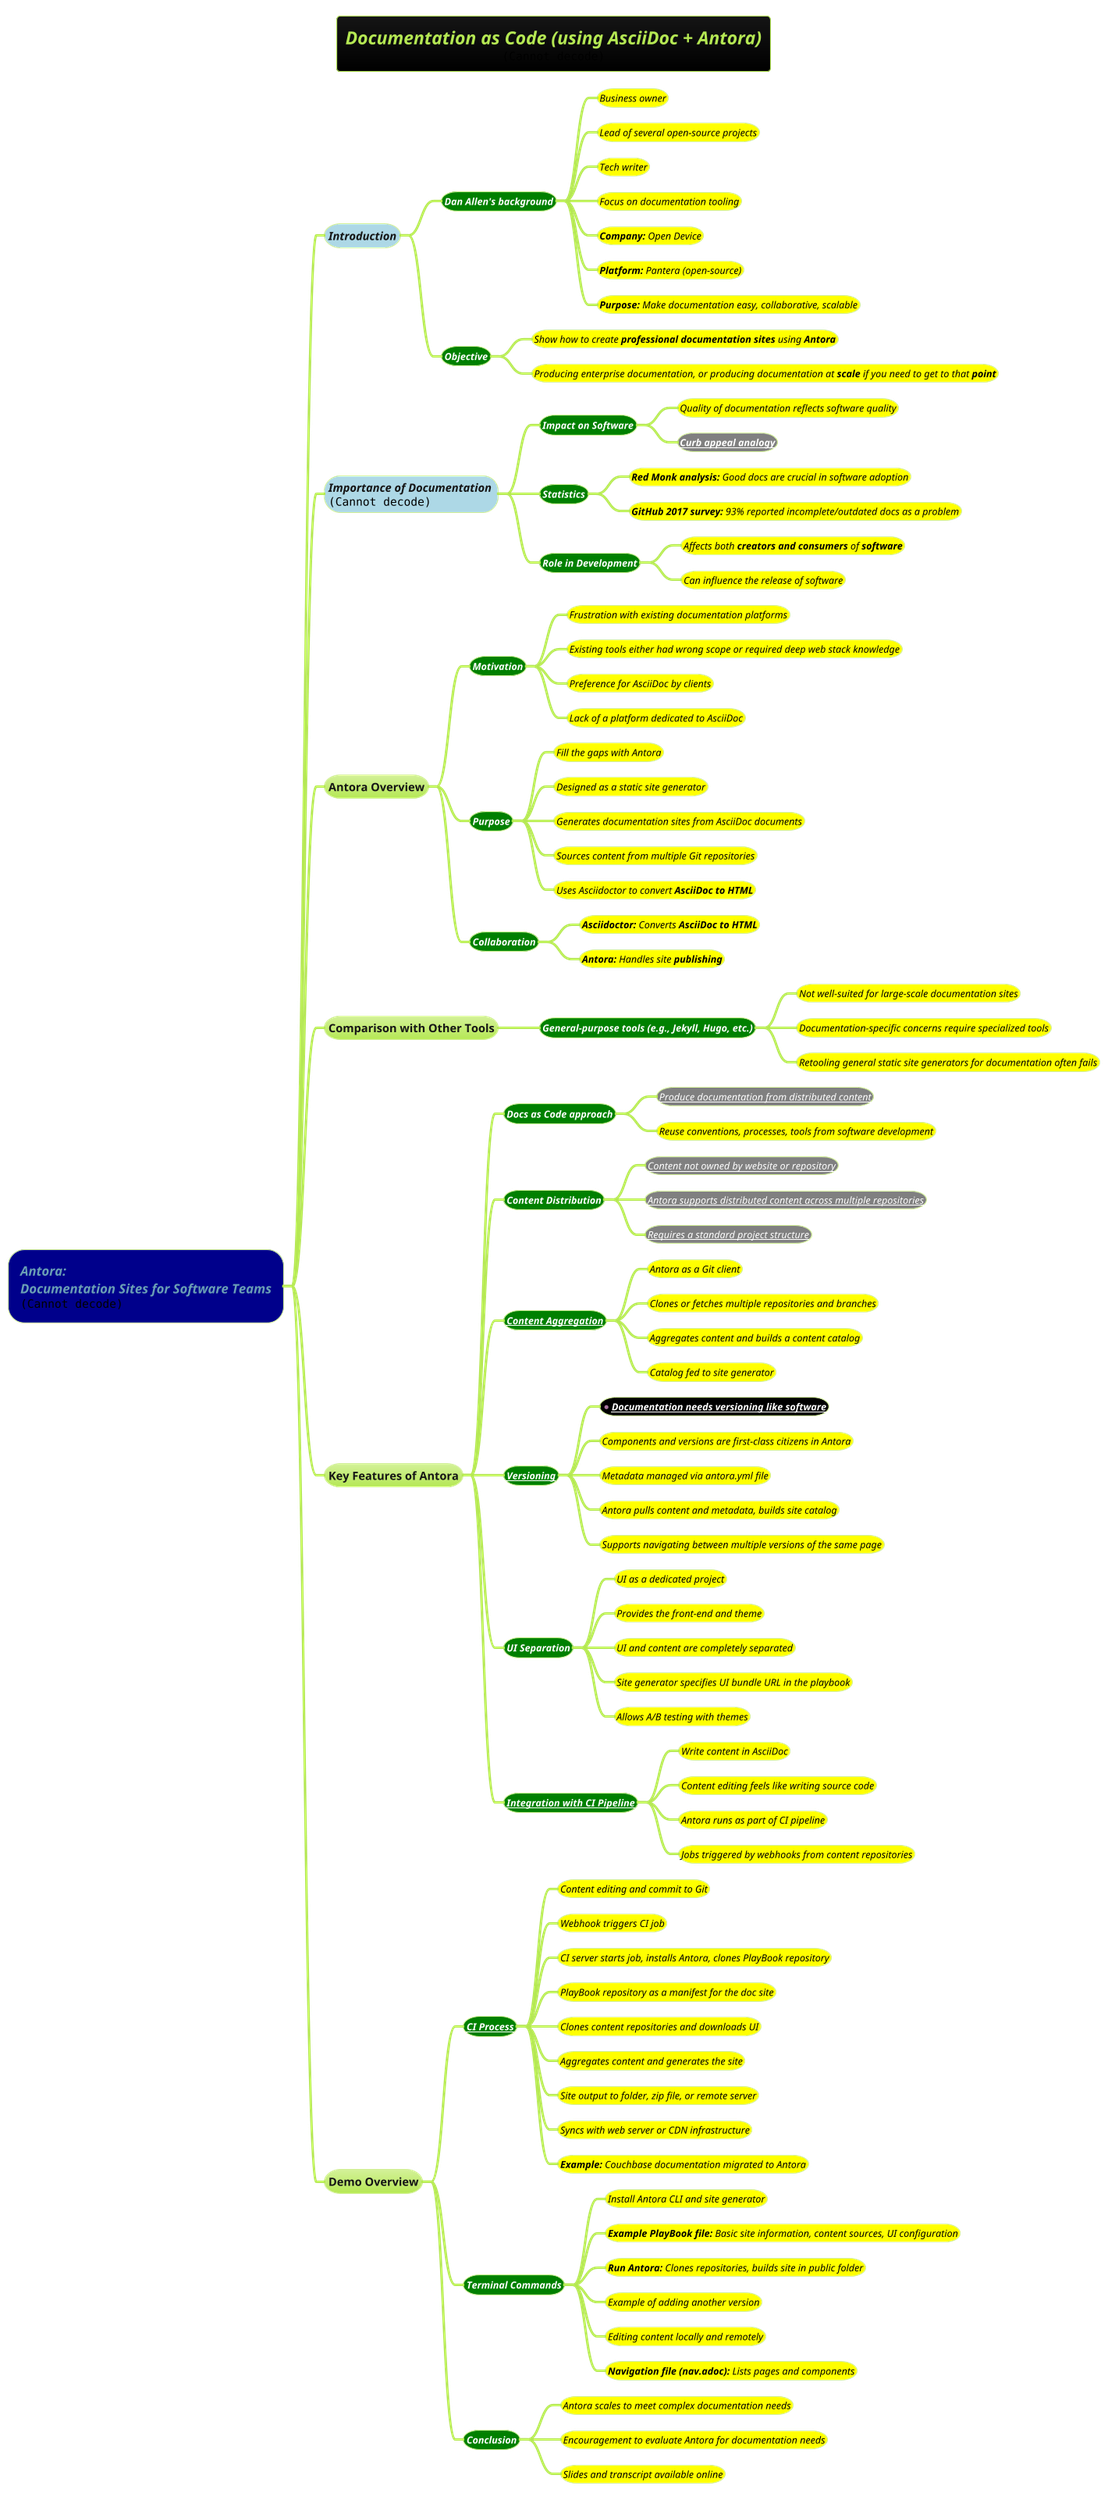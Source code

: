 @startmindmap
title = <i><size:18>Documentation as Code (using AsciiDoc + Antora) \n<img:images/img_911.png{scale=.4}>
!theme hacker


*[#darkblue] <i>Antora: \n<i>Documentation Sites for Software Teams\n<img:images/img_907.png{scale=.16}>
**[#lightblue] <i>Introduction
***[#green] <b><i><color #white>Dan Allen's background
****[#yellow] <i><color #black><size:12>Business owner
****[#yellow] <i><color #black><size:12>Lead of several open-source projects
****[#yellow] <i><color #black><size:12>Tech writer
****[#yellow] <i><color #black><size:12>Focus on documentation tooling
****[#yellow] <i><color #black><size:12>**Company:** Open Device
****[#yellow] <i><color #black><size:12>**Platform:** Pantera (open-source)
****[#yellow] <i><color #black><size:12>**Purpose:** Make documentation easy, collaborative, scalable
***[#green] <b><i><color #white>Objective
****[#yellow] <i><color #black><size:12>Show how to create **professional documentation sites** using <b>Antora
****[#yellow] <i><color #black><size:12>Producing enterprise documentation, or producing documentation at **scale** if you need to get to that <b>point
**[#lightblue] <i>Importance of Documentation \n<img:images/img_908.png{scale=.2}>
***[#green] <b><i><color #white>Impact on Software
****[#yellow] <i><color #black><size:12>Quality of documentation reflects software quality
****[#grey] <i><color #black><size:12><b>[[/images/img_909.png Curb appeal analogy]]
***[#green] <b><i><color #white>Statistics
****[#yellow] <i><color #black><size:12>**Red Monk analysis:** Good docs are crucial in software adoption
****[#yellow] <i><color #black><size:12>**GitHub 2017 survey:** 93% reported incomplete/outdated docs as a problem
***[#green] <b><i><color #white>Role in Development
****[#yellow] <i><color #black><size:12>Affects both **creators and consumers** of <b>software
****[#yellow] <i><color #black><size:12>Can influence the release of software
** Antora Overview
***[#green] <b><i><color #white>Motivation
****[#yellow] <i><color #black><size:12>Frustration with existing documentation platforms
****[#yellow] <i><color #black><size:12>Existing tools either had wrong scope or required deep web stack knowledge
****[#yellow] <i><color #black><size:12>Preference for AsciiDoc by clients
****[#yellow] <i><color #black><size:12>Lack of a platform dedicated to AsciiDoc
***[#green] <b><i><color #white>Purpose
****[#yellow] <i><color #black><size:12>Fill the gaps with Antora
****[#yellow] <i><color #black><size:12>Designed as a static site generator
****[#yellow] <i><color #black><size:12>Generates documentation sites from AsciiDoc documents
****[#yellow] <i><color #black><size:12>Sources content from multiple Git repositories
****[#yellow] <i><color #black><size:12>Uses Asciidoctor to convert <b>AsciiDoc to HTML
***[#green] <b><i><color #white>Collaborat<b>ion
****[#yellow] <i><color #black><size:12>**Asciidoctor:** Converts <b>AsciiDoc to HTML
****[#yellow] <i><color #black><size:12>**Antora:** Handles site <b>publishing
** Comparison with Other Tools
***[#green] <b><i><color #white>General-purpose tools <b>(e.g., Jekyll, Hugo, etc.)
****[#yellow] <i><color #black><size:12>Not well-suited for large-scale documentation sites
****[#yellow] <i><color #black><size:12>Documentation-specific concerns require specialized tools
****[#yellow] <i><color #black><size:12>Retooling general static site generators for documentation often fails
** Key Features of Antora
***[#green] <b><i><color #white>Docs as Code approach
****[#grey] <i><color #black><size:12>[[docs/3-programming-languages/Venkat-Subramaniam/images/img_901.png Produce documentation from distributed content]]
****[#yellow] <i><color #black><size:12>Reuse conventions, processes, tools from software development
***[#green] <b><i><color #white>Content Distribution
****[#grey] <i><color #black><size:12>[[docs/3-programming-languages/Venkat-Subramaniam/images/img_902.png Content not owned by website or repository]]
****[#grey] <i><color #black><size:12>[[docs/3-programming-languages/Venkat-Subramaniam/images/img_902.png Antora supports distributed content across multiple repositories]]
****[#grey] <i><color #black><size:12>[[docs/3-programming-languages/Venkat-Subramaniam/images/img_903.png Requires a standard project structure]]
***[#green] <b><i><color #white>[[/images/img_904.png Content Aggregation]]
****[#yellow] <i><color #black><size:12>Antora as a Git client
****[#yellow] <i><color #black><size:12>Clones or fetches multiple repositories and branches
****[#yellow] <i><color #black><size:12>Aggregates content and builds a content catalog
****[#yellow] <i><color #black><size:12>Catalog fed to site generator
***[#green] <b><i><color #white>[[/images/img_905.png Versioning]]
****[#black] *<b><i><color #black><size:12>[[/images/img_910.png Documentation needs versioning like software]]
****[#yellow] <i><color #black><size:12>Components and versions are first-class citizens in Antora
****[#yellow] <i><color #black><size:12>Metadata managed via antora.yml file
****[#yellow] <i><color #black><size:12>Antora pulls content and metadata, builds site catalog
****[#yellow] <i><color #black><size:12>Supports navigating between multiple versions of the same page
***[#green] <b><i><color #white>UI Separation
****[#yellow] <i><color #black><size:12>UI as a dedicated project
****[#yellow] <i><color #black><size:12>Provides the front-end and theme
****[#yellow] <i><color #black><size:12>UI and content are completely separated
****[#yellow] <i><color #black><size:12>Site generator specifies UI bundle URL in the playbook
****[#yellow] <i><color #black><size:12>Allows A/B testing with themes
***[#green] <b><i><color #white>[[/images/img_906.png Integration with CI Pipeline]]
****[#yellow] <i><color #black><size:12>Write content in AsciiDoc
****[#yellow] <i><color #black><size:12>Content editing feels like writing source code
****[#yellow] <i><color #black><size:12>Antora runs as part of CI pipeline
****[#yellow] <i><color #black><size:12>Jobs triggered by webhooks from content repositories
** Demo Overview
***[#green] <b><i><color #white>[[/images/img_906.png CI Process]]
****[#yellow] <i><color #black><size:12>Content editing and commit to Git
****[#yellow] <i><color #black><size:12>Webhook triggers CI job
****[#yellow] <i><color #black><size:12>CI server starts job, installs Antora, clones PlayBook repository
****[#yellow] <i><color #black><size:12>PlayBook repository as a manifest for the doc site
****[#yellow] <i><color #black><size:12>Clones content repositories and downloads UI
****[#yellow] <i><color #black><size:12>Aggregates content and generates the site
****[#yellow] <i><color #black><size:12>Site output to folder, zip file, or remote server
****[#yellow] <i><color #black><size:12>Syncs with web server or CDN infrastructure
****[#yellow] <i><color #black><size:12>**Example:** Couchbase documentation migrated to Antora
***[#green] <b><i><color #white>Terminal Commands
****[#yellow] <i><color #black><size:12>Install Antora CLI and site generator
****[#yellow] <i><color #black><size:12>**Example PlayBook file:** Basic site information, content sources, UI configuration
****[#yellow] <i><color #black><size:12>**Run Antora:** Clones repositories, builds site in public folder
****[#yellow] <i><color #black><size:12>Example of adding another version
****[#yellow] <i><color #black><size:12>Editing content locally and remotely
****[#yellow] <i><color #black><size:12>**Navigation file (nav.adoc):** Lists pages and components
***[#green] <b><i><color #white>Conclusion
****[#yellow] <i><color #black><size:12>Antora scales to meet complex documentation needs
****[#yellow] <i><color #black><size:12>Encouragement to evaluate Antora for documentation needs
****[#yellow] <i><color #black><size:12>Slides and transcript available online
@endmindmap


